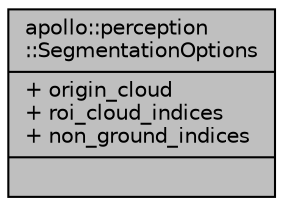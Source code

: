 digraph "apollo::perception::SegmentationOptions"
{
  edge [fontname="Helvetica",fontsize="10",labelfontname="Helvetica",labelfontsize="10"];
  node [fontname="Helvetica",fontsize="10",shape=record];
  Node1 [label="{apollo::perception\l::SegmentationOptions\n|+ origin_cloud\l+ roi_cloud_indices\l+ non_ground_indices\l|}",height=0.2,width=0.4,color="black", fillcolor="grey75", style="filled" fontcolor="black"];
}
